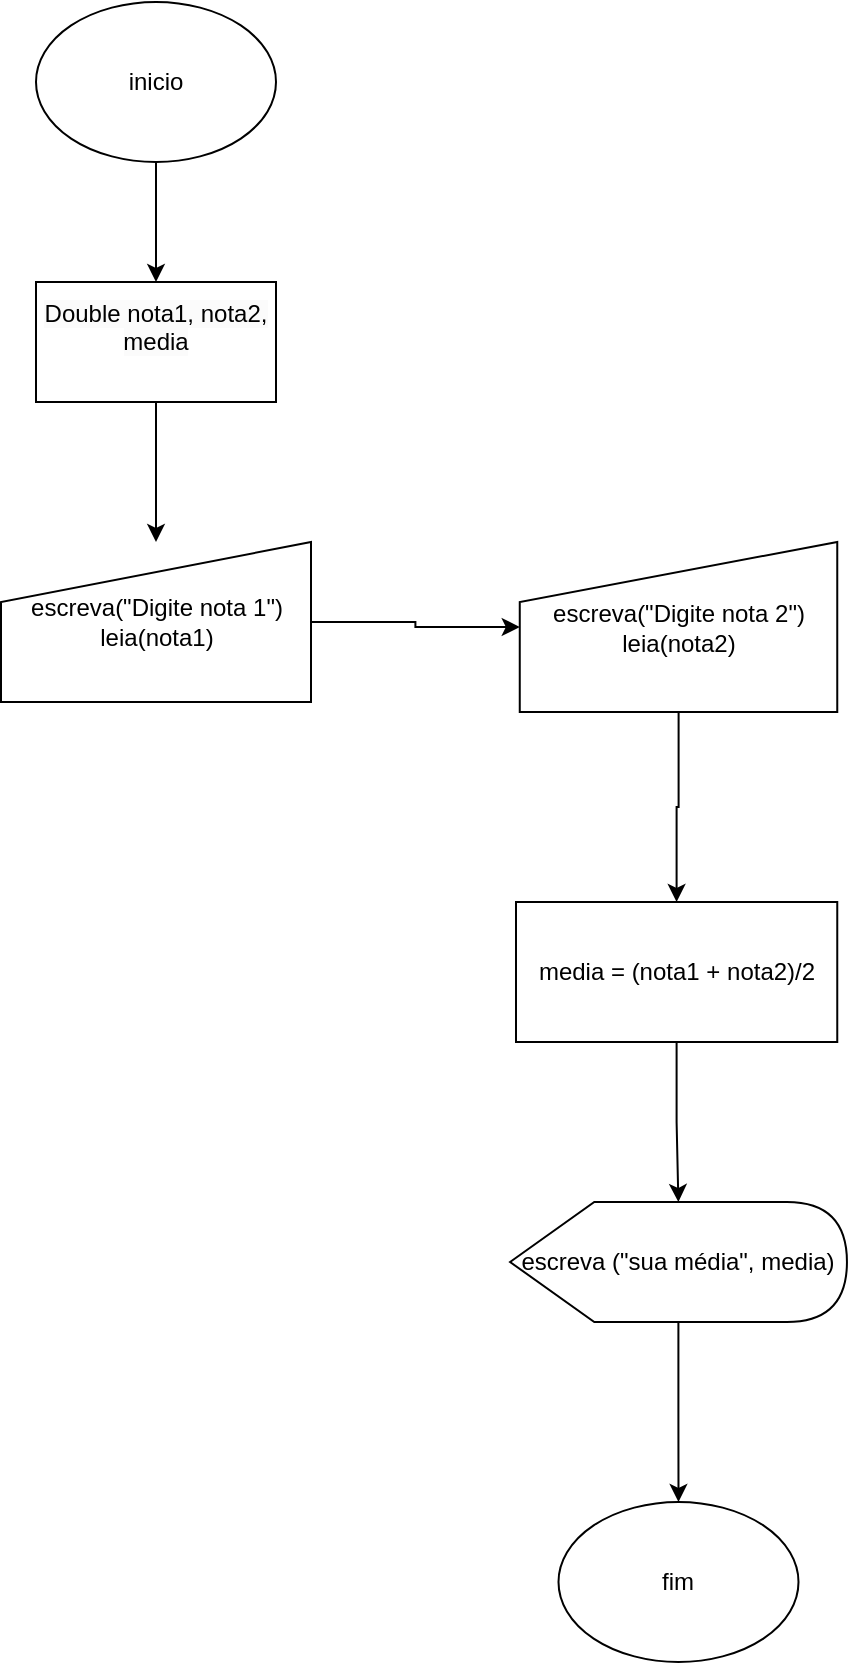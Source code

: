 <mxfile version="24.0.0" type="github">
  <diagram name="Página-1" id="i0XfrG7tJlQhtvwyfBJk">
    <mxGraphModel dx="1059" dy="619" grid="1" gridSize="10" guides="1" tooltips="1" connect="1" arrows="1" fold="1" page="1" pageScale="1" pageWidth="1100" pageHeight="850" math="0" shadow="0">
      <root>
        <mxCell id="0" />
        <mxCell id="1" parent="0" />
        <mxCell id="VxafhyVMG2uR4fdvuxFk-41" value="" style="edgeStyle=orthogonalEdgeStyle;rounded=0;orthogonalLoop=1;jettySize=auto;html=1;" edge="1" parent="1" source="VxafhyVMG2uR4fdvuxFk-7" target="VxafhyVMG2uR4fdvuxFk-9">
          <mxGeometry relative="1" as="geometry" />
        </mxCell>
        <mxCell id="VxafhyVMG2uR4fdvuxFk-7" value="escreva(&quot;Digite nota 1&quot;)&lt;div&gt;leia(nota1)&lt;/div&gt;" style="shape=manualInput;whiteSpace=wrap;html=1;" vertex="1" parent="1">
          <mxGeometry x="102.5" y="280" width="155" height="80" as="geometry" />
        </mxCell>
        <mxCell id="VxafhyVMG2uR4fdvuxFk-39" value="" style="edgeStyle=orthogonalEdgeStyle;rounded=0;orthogonalLoop=1;jettySize=auto;html=1;" edge="1" parent="1" source="VxafhyVMG2uR4fdvuxFk-9" target="VxafhyVMG2uR4fdvuxFk-21">
          <mxGeometry relative="1" as="geometry" />
        </mxCell>
        <mxCell id="VxafhyVMG2uR4fdvuxFk-9" value="escreva(&quot;Digite nota 2&quot;)&lt;div&gt;leia(nota2)&lt;/div&gt;" style="shape=manualInput;whiteSpace=wrap;html=1;" vertex="1" parent="1">
          <mxGeometry x="361.88" y="280" width="158.75" height="85" as="geometry" />
        </mxCell>
        <mxCell id="VxafhyVMG2uR4fdvuxFk-33" value="" style="edgeStyle=orthogonalEdgeStyle;rounded=0;orthogonalLoop=1;jettySize=auto;html=1;" edge="1" parent="1" source="VxafhyVMG2uR4fdvuxFk-20" target="VxafhyVMG2uR4fdvuxFk-29">
          <mxGeometry relative="1" as="geometry" />
        </mxCell>
        <mxCell id="VxafhyVMG2uR4fdvuxFk-20" value="escreva (&quot;sua média&quot;, media)" style="shape=display;whiteSpace=wrap;html=1;" vertex="1" parent="1">
          <mxGeometry x="357.04" y="610" width="168.44" height="60" as="geometry" />
        </mxCell>
        <mxCell id="VxafhyVMG2uR4fdvuxFk-40" value="" style="edgeStyle=orthogonalEdgeStyle;rounded=0;orthogonalLoop=1;jettySize=auto;html=1;" edge="1" parent="1" source="VxafhyVMG2uR4fdvuxFk-21" target="VxafhyVMG2uR4fdvuxFk-20">
          <mxGeometry relative="1" as="geometry" />
        </mxCell>
        <mxCell id="VxafhyVMG2uR4fdvuxFk-21" value="media = (nota1 + nota2)/2" style="rounded=0;whiteSpace=wrap;html=1;" vertex="1" parent="1">
          <mxGeometry x="360" y="460" width="160.63" height="70" as="geometry" />
        </mxCell>
        <mxCell id="VxafhyVMG2uR4fdvuxFk-36" value="" style="edgeStyle=orthogonalEdgeStyle;rounded=0;orthogonalLoop=1;jettySize=auto;html=1;" edge="1" parent="1" source="VxafhyVMG2uR4fdvuxFk-23" target="VxafhyVMG2uR4fdvuxFk-7">
          <mxGeometry relative="1" as="geometry" />
        </mxCell>
        <mxCell id="VxafhyVMG2uR4fdvuxFk-23" value="&#xa;&lt;span style=&quot;color: rgb(0, 0, 0); font-family: Helvetica; font-size: 12px; font-style: normal; font-variant-ligatures: normal; font-variant-caps: normal; font-weight: 400; letter-spacing: normal; orphans: 2; text-align: center; text-indent: 0px; text-transform: none; widows: 2; word-spacing: 0px; -webkit-text-stroke-width: 0px; white-space: normal; background-color: rgb(251, 251, 251); text-decoration-thickness: initial; text-decoration-style: initial; text-decoration-color: initial; display: inline !important; float: none;&quot;&gt;Double nota1, nota2, media&lt;/span&gt;&#xa;&#xa;" style="rounded=0;whiteSpace=wrap;html=1;" vertex="1" parent="1">
          <mxGeometry x="120" y="150" width="120" height="60" as="geometry" />
        </mxCell>
        <mxCell id="VxafhyVMG2uR4fdvuxFk-35" value="" style="edgeStyle=orthogonalEdgeStyle;rounded=0;orthogonalLoop=1;jettySize=auto;html=1;" edge="1" parent="1" source="VxafhyVMG2uR4fdvuxFk-28" target="VxafhyVMG2uR4fdvuxFk-23">
          <mxGeometry relative="1" as="geometry" />
        </mxCell>
        <mxCell id="VxafhyVMG2uR4fdvuxFk-28" value="inicio" style="ellipse;whiteSpace=wrap;html=1;" vertex="1" parent="1">
          <mxGeometry x="120" y="10" width="120" height="80" as="geometry" />
        </mxCell>
        <mxCell id="VxafhyVMG2uR4fdvuxFk-29" value="fim" style="ellipse;whiteSpace=wrap;html=1;" vertex="1" parent="1">
          <mxGeometry x="381.25" y="760" width="120" height="80" as="geometry" />
        </mxCell>
        <mxCell id="VxafhyVMG2uR4fdvuxFk-34" style="edgeStyle=orthogonalEdgeStyle;rounded=0;orthogonalLoop=1;jettySize=auto;html=1;exitX=0.5;exitY=1;exitDx=0;exitDy=0;" edge="1" parent="1" source="VxafhyVMG2uR4fdvuxFk-7" target="VxafhyVMG2uR4fdvuxFk-7">
          <mxGeometry relative="1" as="geometry" />
        </mxCell>
      </root>
    </mxGraphModel>
  </diagram>
</mxfile>
